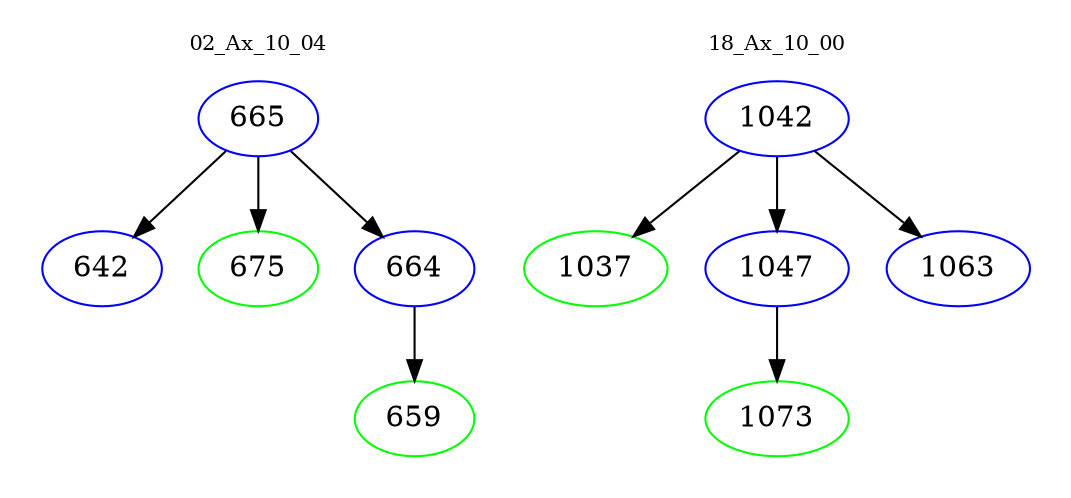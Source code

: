 digraph{
subgraph cluster_0 {
color = white
label = "02_Ax_10_04";
fontsize=10;
T0_665 [label="665", color="blue"]
T0_665 -> T0_642 [color="black"]
T0_642 [label="642", color="blue"]
T0_665 -> T0_675 [color="black"]
T0_675 [label="675", color="green"]
T0_665 -> T0_664 [color="black"]
T0_664 [label="664", color="blue"]
T0_664 -> T0_659 [color="black"]
T0_659 [label="659", color="green"]
}
subgraph cluster_1 {
color = white
label = "18_Ax_10_00";
fontsize=10;
T1_1042 [label="1042", color="blue"]
T1_1042 -> T1_1037 [color="black"]
T1_1037 [label="1037", color="green"]
T1_1042 -> T1_1047 [color="black"]
T1_1047 [label="1047", color="blue"]
T1_1047 -> T1_1073 [color="black"]
T1_1073 [label="1073", color="green"]
T1_1042 -> T1_1063 [color="black"]
T1_1063 [label="1063", color="blue"]
}
}

